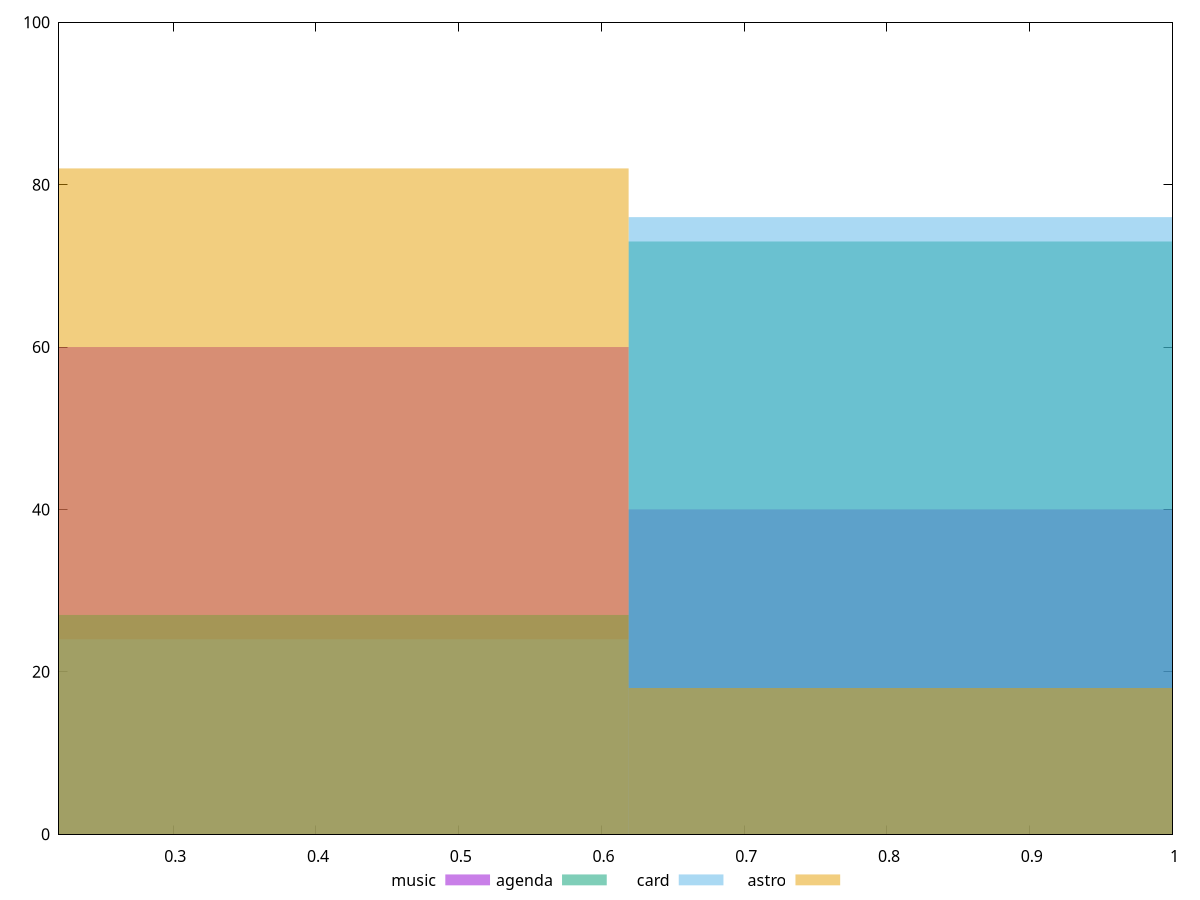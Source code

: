 reset

$music <<EOF
0.8253535739716714 40
0.4126767869858357 60
EOF

$agenda <<EOF
0.8253535739716714 73
0.4126767869858357 27
EOF

$card <<EOF
0.8253535739716714 76
0.4126767869858357 24
EOF

$astro <<EOF
0.4126767869858357 82
0.8253535739716714 18
EOF

set key outside below
set boxwidth 0.4126767869858357
set xrange [0.22:1]
set yrange [0:100]
set trange [0:100]
set style fill transparent solid 0.5 noborder
set terminal svg size 640, 520 enhanced background rgb 'white'
set output "reports/report_00028_2021-02-24T12-49-42.674Z/mainthread-work-breakdown/comparison/histogram/all_score.svg"

plot $music title "music" with boxes, \
     $agenda title "agenda" with boxes, \
     $card title "card" with boxes, \
     $astro title "astro" with boxes

reset
